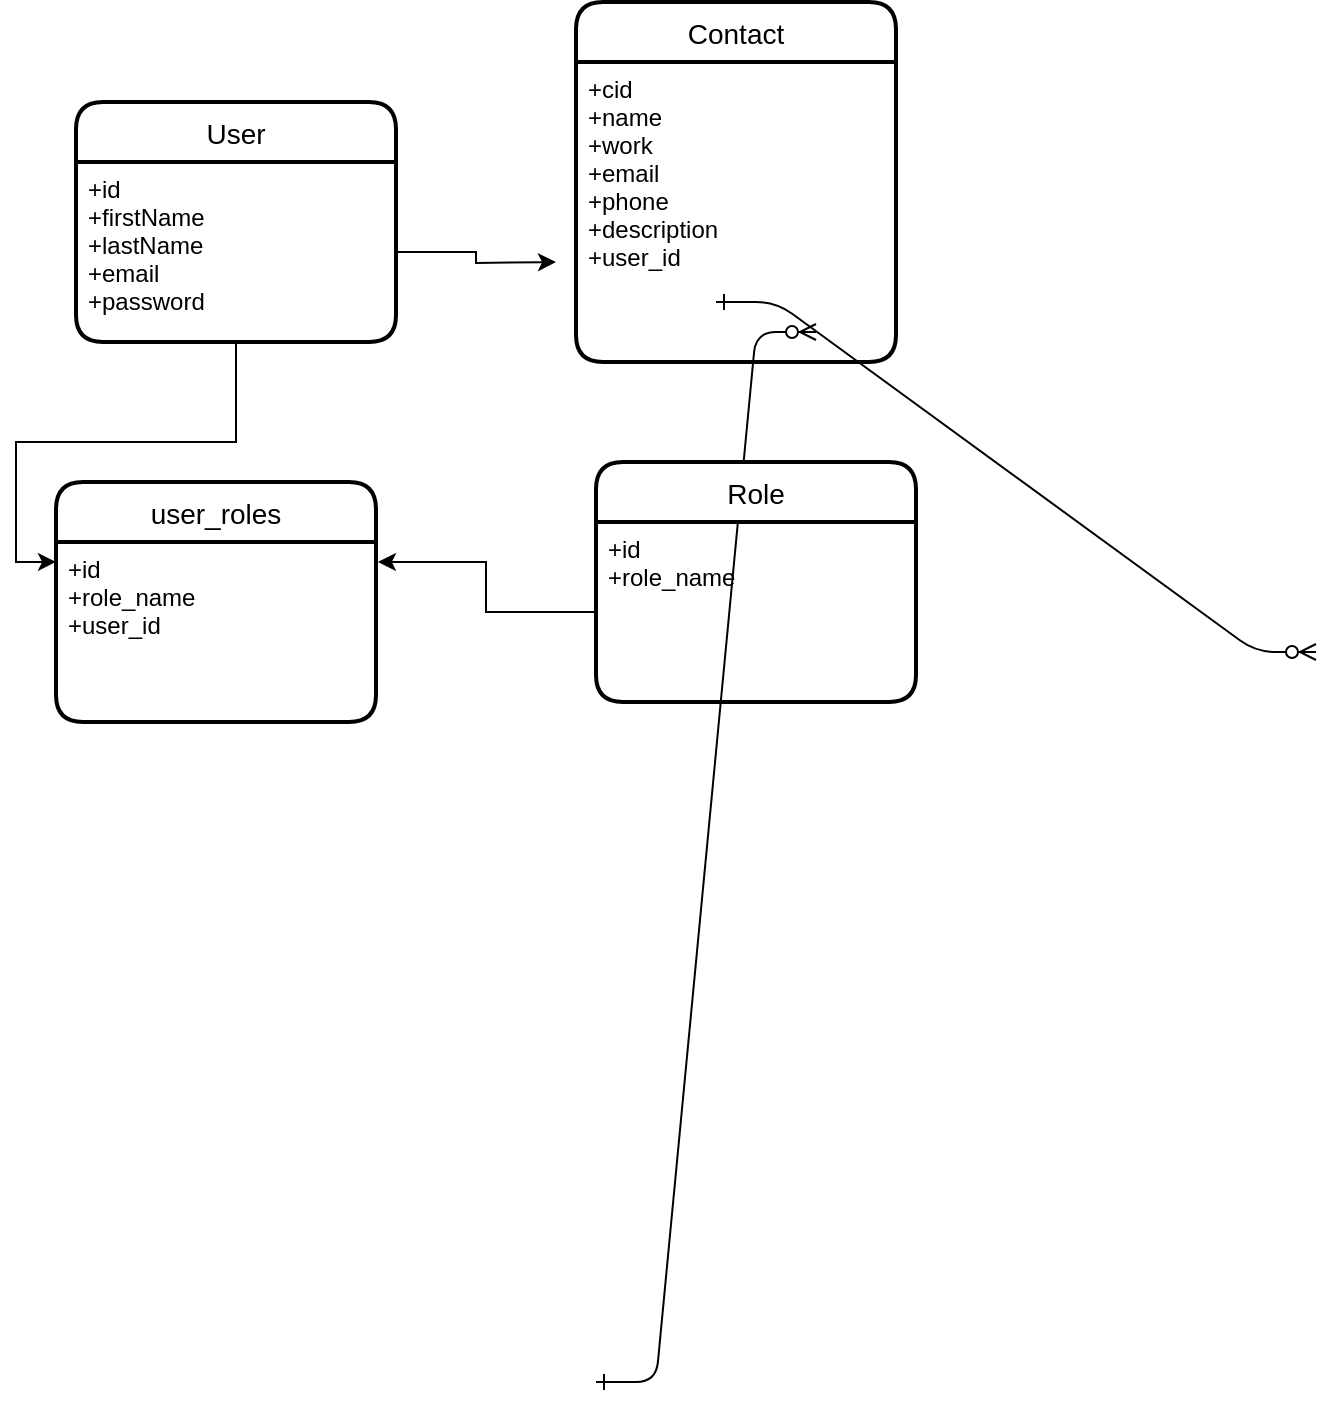 <mxfile version="20.0.4" type="device"><diagram id="R2lEEEUBdFMjLlhIrx00" name="Page-1"><mxGraphModel dx="782" dy="404" grid="1" gridSize="10" guides="1" tooltips="1" connect="1" arrows="1" fold="1" page="1" pageScale="1" pageWidth="850" pageHeight="1100" math="0" shadow="0" extFonts="Permanent Marker^https://fonts.googleapis.com/css?family=Permanent+Marker"><root><mxCell id="0"/><mxCell id="1" parent="0"/><mxCell id="C-vyLk0tnHw3VtMMgP7b-1" value="" style="edgeStyle=entityRelationEdgeStyle;endArrow=ERzeroToMany;startArrow=ERone;endFill=1;startFill=0;" parent="1" source="C-vyLk0tnHw3VtMMgP7b-24" edge="1"><mxGeometry width="100" height="100" relative="1" as="geometry"><mxPoint x="340" y="720" as="sourcePoint"/><mxPoint x="450" y="195" as="targetPoint"/></mxGeometry></mxCell><mxCell id="C-vyLk0tnHw3VtMMgP7b-12" value="" style="edgeStyle=entityRelationEdgeStyle;endArrow=ERzeroToMany;startArrow=ERone;endFill=1;startFill=0;" parent="1" source="C-vyLk0tnHw3VtMMgP7b-3" edge="1"><mxGeometry width="100" height="100" relative="1" as="geometry"><mxPoint x="400" y="180" as="sourcePoint"/><mxPoint x="700" y="355" as="targetPoint"/></mxGeometry></mxCell><object label="User" firstname="" lastname="" email="" password="" id="3rgW1VgMvkvqU6tBMJPH-9"><mxCell style="swimlane;childLayout=stackLayout;horizontal=1;startSize=30;horizontalStack=0;rounded=1;fontSize=14;fontStyle=0;strokeWidth=2;resizeParent=0;resizeLast=1;shadow=0;dashed=0;align=center;" vertex="1" parent="1"><mxGeometry x="80" y="80" width="160" height="120" as="geometry"/></mxCell></object><object label="+id&#xA;+firstName&#xA;+lastName&#xA;+email&#xA;+password&#xA;" firstname="" lastname="" email="" password="" id="3rgW1VgMvkvqU6tBMJPH-10"><mxCell style="align=left;strokeColor=none;fillColor=none;spacingLeft=4;fontSize=12;verticalAlign=top;resizable=0;rotatable=0;part=1;" vertex="1" parent="3rgW1VgMvkvqU6tBMJPH-9"><mxGeometry y="30" width="160" height="90" as="geometry"/></mxCell></object><mxCell id="3rgW1VgMvkvqU6tBMJPH-11" style="edgeStyle=orthogonalEdgeStyle;rounded=0;orthogonalLoop=1;jettySize=auto;html=1;" edge="1" parent="1" source="3rgW1VgMvkvqU6tBMJPH-10"><mxGeometry relative="1" as="geometry"><mxPoint x="320" y="160" as="targetPoint"/></mxGeometry></mxCell><mxCell id="3rgW1VgMvkvqU6tBMJPH-13" value="Contact" style="swimlane;childLayout=stackLayout;horizontal=1;startSize=30;horizontalStack=0;rounded=1;fontSize=14;fontStyle=0;strokeWidth=2;resizeParent=0;resizeLast=1;shadow=0;dashed=0;align=center;" vertex="1" parent="1"><mxGeometry x="330" y="30" width="160" height="180" as="geometry"/></mxCell><mxCell id="3rgW1VgMvkvqU6tBMJPH-14" value="+cid&#xA;+name&#xA;+work&#xA;+email&#xA;+phone&#xA;+description&#xA;+user_id&#xA;&#xA;" style="align=left;strokeColor=none;fillColor=none;spacingLeft=4;fontSize=12;verticalAlign=top;resizable=0;rotatable=0;part=1;" vertex="1" parent="3rgW1VgMvkvqU6tBMJPH-13"><mxGeometry y="30" width="160" height="150" as="geometry"/></mxCell><mxCell id="3rgW1VgMvkvqU6tBMJPH-16" value="user_roles" style="swimlane;childLayout=stackLayout;horizontal=1;startSize=30;horizontalStack=0;rounded=1;fontSize=14;fontStyle=0;strokeWidth=2;resizeParent=0;resizeLast=1;shadow=0;dashed=0;align=center;" vertex="1" parent="1"><mxGeometry x="70" y="270" width="160" height="120" as="geometry"/></mxCell><mxCell id="3rgW1VgMvkvqU6tBMJPH-17" value="+id&#xA;+role_name&#xA;+user_id&#xA;" style="align=left;strokeColor=none;fillColor=none;spacingLeft=4;fontSize=12;verticalAlign=top;resizable=0;rotatable=0;part=1;" vertex="1" parent="3rgW1VgMvkvqU6tBMJPH-16"><mxGeometry y="30" width="160" height="90" as="geometry"/></mxCell><mxCell id="3rgW1VgMvkvqU6tBMJPH-19" value="Role" style="swimlane;childLayout=stackLayout;horizontal=1;startSize=30;horizontalStack=0;rounded=1;fontSize=14;fontStyle=0;strokeWidth=2;resizeParent=0;resizeLast=1;shadow=0;dashed=0;align=center;" vertex="1" parent="1"><mxGeometry x="340" y="260" width="160" height="120" as="geometry"/></mxCell><mxCell id="3rgW1VgMvkvqU6tBMJPH-20" value="+id&#xA;+role_name&#xA;" style="align=left;strokeColor=none;fillColor=none;spacingLeft=4;fontSize=12;verticalAlign=top;resizable=0;rotatable=0;part=1;" vertex="1" parent="3rgW1VgMvkvqU6tBMJPH-19"><mxGeometry y="30" width="160" height="90" as="geometry"/></mxCell><mxCell id="3rgW1VgMvkvqU6tBMJPH-25" style="edgeStyle=orthogonalEdgeStyle;rounded=0;orthogonalLoop=1;jettySize=auto;html=1;entryX=0;entryY=0.111;entryDx=0;entryDy=0;entryPerimeter=0;" edge="1" parent="1" source="3rgW1VgMvkvqU6tBMJPH-10" target="3rgW1VgMvkvqU6tBMJPH-17"><mxGeometry relative="1" as="geometry"/></mxCell><mxCell id="3rgW1VgMvkvqU6tBMJPH-26" style="edgeStyle=orthogonalEdgeStyle;rounded=0;orthogonalLoop=1;jettySize=auto;html=1;entryX=1.006;entryY=0.111;entryDx=0;entryDy=0;entryPerimeter=0;" edge="1" parent="1" source="3rgW1VgMvkvqU6tBMJPH-20" target="3rgW1VgMvkvqU6tBMJPH-17"><mxGeometry relative="1" as="geometry"/></mxCell></root></mxGraphModel></diagram></mxfile>
